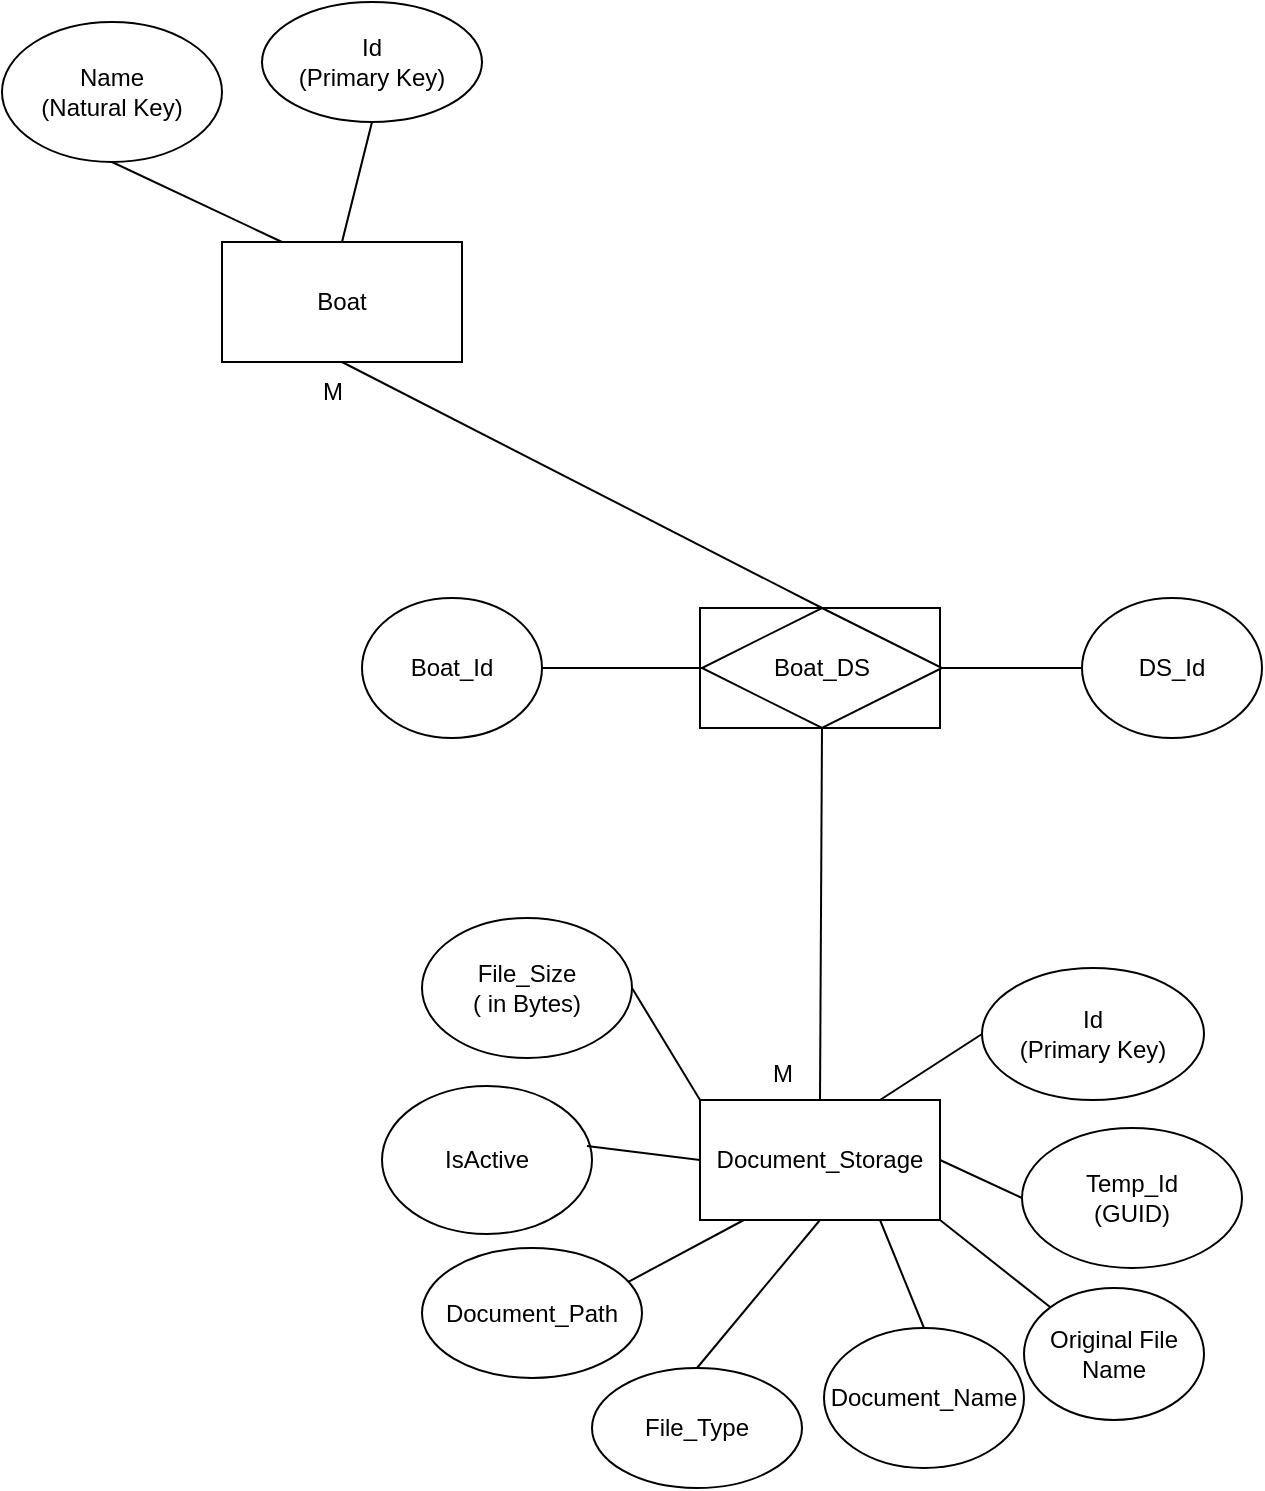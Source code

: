 <mxfile version="22.1.2" type="device">
  <diagram id="R2lEEEUBdFMjLlhIrx00" name="Page-1">
    <mxGraphModel dx="1098" dy="828" grid="1" gridSize="10" guides="1" tooltips="1" connect="1" arrows="1" fold="1" page="1" pageScale="1" pageWidth="850" pageHeight="1100" math="0" shadow="0" extFonts="Permanent Marker^https://fonts.googleapis.com/css?family=Permanent+Marker">
      <root>
        <mxCell id="0" />
        <mxCell id="1" parent="0" />
        <mxCell id="NTtUpl2yVdbHla2prtou-1" value="Boat" style="rounded=0;whiteSpace=wrap;html=1;" parent="1" vertex="1">
          <mxGeometry x="140" y="177" width="120" height="60" as="geometry" />
        </mxCell>
        <mxCell id="NTtUpl2yVdbHla2prtou-2" value="Id&lt;br&gt;(Primary Key)" style="ellipse;whiteSpace=wrap;html=1;" parent="1" vertex="1">
          <mxGeometry x="160" y="57" width="110" height="60" as="geometry" />
        </mxCell>
        <mxCell id="NTtUpl2yVdbHla2prtou-4" value="Name&lt;br&gt;(Natural Key)" style="ellipse;whiteSpace=wrap;html=1;" parent="1" vertex="1">
          <mxGeometry x="30" y="67" width="110" height="70" as="geometry" />
        </mxCell>
        <mxCell id="NTtUpl2yVdbHla2prtou-6" value="Document_Storage" style="rounded=0;whiteSpace=wrap;html=1;" parent="1" vertex="1">
          <mxGeometry x="379" y="606" width="120" height="60" as="geometry" />
        </mxCell>
        <mxCell id="NTtUpl2yVdbHla2prtou-7" value="Id&lt;br&gt;(Primary Key)" style="ellipse;whiteSpace=wrap;html=1;" parent="1" vertex="1">
          <mxGeometry x="520" y="540" width="111" height="66" as="geometry" />
        </mxCell>
        <mxCell id="NTtUpl2yVdbHla2prtou-9" value="" style="rounded=0;whiteSpace=wrap;html=1;" parent="1" vertex="1">
          <mxGeometry x="379" y="360" width="120" height="60" as="geometry" />
        </mxCell>
        <mxCell id="NTtUpl2yVdbHla2prtou-10" value="Boat_DS" style="rhombus;whiteSpace=wrap;html=1;" parent="1" vertex="1">
          <mxGeometry x="380" y="360" width="120" height="60" as="geometry" />
        </mxCell>
        <mxCell id="NTtUpl2yVdbHla2prtou-11" value="DS_Id" style="ellipse;whiteSpace=wrap;html=1;" parent="1" vertex="1">
          <mxGeometry x="570" y="355" width="90" height="70" as="geometry" />
        </mxCell>
        <mxCell id="NTtUpl2yVdbHla2prtou-12" value="" style="endArrow=none;html=1;rounded=0;entryX=0.5;entryY=1;entryDx=0;entryDy=0;exitX=0.5;exitY=0;exitDx=0;exitDy=0;" parent="1" source="NTtUpl2yVdbHla2prtou-1" target="NTtUpl2yVdbHla2prtou-2" edge="1">
          <mxGeometry width="50" height="50" relative="1" as="geometry">
            <mxPoint x="90" y="487" as="sourcePoint" />
            <mxPoint x="140" y="437" as="targetPoint" />
          </mxGeometry>
        </mxCell>
        <mxCell id="NTtUpl2yVdbHla2prtou-13" value="" style="endArrow=none;html=1;rounded=0;exitX=0.5;exitY=1;exitDx=0;exitDy=0;entryX=0.25;entryY=0;entryDx=0;entryDy=0;" parent="1" source="NTtUpl2yVdbHla2prtou-4" target="NTtUpl2yVdbHla2prtou-1" edge="1">
          <mxGeometry width="50" height="50" relative="1" as="geometry">
            <mxPoint x="400" y="457" as="sourcePoint" />
            <mxPoint x="450" y="407" as="targetPoint" />
          </mxGeometry>
        </mxCell>
        <mxCell id="NTtUpl2yVdbHla2prtou-14" value="" style="endArrow=none;html=1;rounded=0;exitX=0.5;exitY=1;exitDx=0;exitDy=0;entryX=0.5;entryY=0;entryDx=0;entryDy=0;" parent="1" source="NTtUpl2yVdbHla2prtou-1" target="NTtUpl2yVdbHla2prtou-10" edge="1">
          <mxGeometry width="50" height="50" relative="1" as="geometry">
            <mxPoint x="400" y="430" as="sourcePoint" />
            <mxPoint x="450" y="380" as="targetPoint" />
          </mxGeometry>
        </mxCell>
        <mxCell id="NTtUpl2yVdbHla2prtou-15" value="M" style="text;html=1;align=center;verticalAlign=middle;resizable=0;points=[];autosize=1;strokeColor=none;fillColor=none;" parent="1" vertex="1">
          <mxGeometry x="180" y="237" width="30" height="30" as="geometry" />
        </mxCell>
        <mxCell id="NTtUpl2yVdbHla2prtou-17" value="" style="endArrow=none;html=1;rounded=0;entryX=0;entryY=0.5;entryDx=0;entryDy=0;exitX=1;exitY=0.5;exitDx=0;exitDy=0;" parent="1" source="NTtUpl2yVdbHla2prtou-10" target="NTtUpl2yVdbHla2prtou-11" edge="1">
          <mxGeometry width="50" height="50" relative="1" as="geometry">
            <mxPoint x="400" y="430" as="sourcePoint" />
            <mxPoint x="450" y="380" as="targetPoint" />
          </mxGeometry>
        </mxCell>
        <mxCell id="NTtUpl2yVdbHla2prtou-18" value="" style="endArrow=none;html=1;rounded=0;exitX=0.75;exitY=0;exitDx=0;exitDy=0;entryX=0;entryY=0.5;entryDx=0;entryDy=0;" parent="1" source="NTtUpl2yVdbHla2prtou-6" target="NTtUpl2yVdbHla2prtou-7" edge="1">
          <mxGeometry width="50" height="50" relative="1" as="geometry">
            <mxPoint x="400" y="390" as="sourcePoint" />
            <mxPoint x="450" y="340" as="targetPoint" />
          </mxGeometry>
        </mxCell>
        <mxCell id="NTtUpl2yVdbHla2prtou-19" value="" style="endArrow=none;html=1;rounded=0;exitX=0.5;exitY=0;exitDx=0;exitDy=0;entryX=0.5;entryY=1;entryDx=0;entryDy=0;" parent="1" source="NTtUpl2yVdbHla2prtou-6" target="NTtUpl2yVdbHla2prtou-10" edge="1">
          <mxGeometry width="50" height="50" relative="1" as="geometry">
            <mxPoint x="400" y="430" as="sourcePoint" />
            <mxPoint x="450" y="380" as="targetPoint" />
          </mxGeometry>
        </mxCell>
        <mxCell id="NTtUpl2yVdbHla2prtou-20" value="M" style="text;html=1;align=center;verticalAlign=middle;resizable=0;points=[];autosize=1;strokeColor=none;fillColor=none;" parent="1" vertex="1">
          <mxGeometry x="405" y="578" width="30" height="30" as="geometry" />
        </mxCell>
        <mxCell id="NTtUpl2yVdbHla2prtou-21" value="Boat_Id" style="ellipse;whiteSpace=wrap;html=1;" parent="1" vertex="1">
          <mxGeometry x="210" y="355" width="90" height="70" as="geometry" />
        </mxCell>
        <mxCell id="NTtUpl2yVdbHla2prtou-22" value="" style="endArrow=none;html=1;rounded=0;exitX=1;exitY=0.5;exitDx=0;exitDy=0;" parent="1" source="NTtUpl2yVdbHla2prtou-21" target="NTtUpl2yVdbHla2prtou-10" edge="1">
          <mxGeometry width="50" height="50" relative="1" as="geometry">
            <mxPoint x="400" y="430" as="sourcePoint" />
            <mxPoint x="450" y="380" as="targetPoint" />
          </mxGeometry>
        </mxCell>
        <mxCell id="NTtUpl2yVdbHla2prtou-23" value="Temp_Id&lt;br&gt;(GUID)" style="ellipse;whiteSpace=wrap;html=1;" parent="1" vertex="1">
          <mxGeometry x="540" y="620" width="110" height="70" as="geometry" />
        </mxCell>
        <mxCell id="NTtUpl2yVdbHla2prtou-24" value="" style="endArrow=none;html=1;rounded=0;exitX=1;exitY=0.5;exitDx=0;exitDy=0;entryX=0;entryY=0.5;entryDx=0;entryDy=0;" parent="1" source="NTtUpl2yVdbHla2prtou-6" target="NTtUpl2yVdbHla2prtou-23" edge="1">
          <mxGeometry width="50" height="50" relative="1" as="geometry">
            <mxPoint x="400" y="390" as="sourcePoint" />
            <mxPoint x="450" y="340" as="targetPoint" />
          </mxGeometry>
        </mxCell>
        <mxCell id="NTtUpl2yVdbHla2prtou-25" value="Document_Name" style="ellipse;whiteSpace=wrap;html=1;" parent="1" vertex="1">
          <mxGeometry x="441" y="720" width="100" height="70" as="geometry" />
        </mxCell>
        <mxCell id="NTtUpl2yVdbHla2prtou-26" value="Document_Path" style="ellipse;whiteSpace=wrap;html=1;" parent="1" vertex="1">
          <mxGeometry x="240" y="680" width="110" height="65" as="geometry" />
        </mxCell>
        <mxCell id="NTtUpl2yVdbHla2prtou-27" value="IsActive" style="ellipse;whiteSpace=wrap;html=1;" parent="1" vertex="1">
          <mxGeometry x="220" y="599" width="105" height="74" as="geometry" />
        </mxCell>
        <mxCell id="NTtUpl2yVdbHla2prtou-28" value="" style="endArrow=none;html=1;rounded=0;exitX=0.976;exitY=0.405;exitDx=0;exitDy=0;exitPerimeter=0;entryX=0;entryY=0.5;entryDx=0;entryDy=0;" parent="1" source="NTtUpl2yVdbHla2prtou-27" target="NTtUpl2yVdbHla2prtou-6" edge="1">
          <mxGeometry width="50" height="50" relative="1" as="geometry">
            <mxPoint x="400" y="520" as="sourcePoint" />
            <mxPoint x="450" y="470" as="targetPoint" />
          </mxGeometry>
        </mxCell>
        <mxCell id="NTtUpl2yVdbHla2prtou-29" value="" style="endArrow=none;html=1;rounded=0;entryX=0.183;entryY=1;entryDx=0;entryDy=0;entryPerimeter=0;exitX=0.936;exitY=0.262;exitDx=0;exitDy=0;exitPerimeter=0;" parent="1" target="NTtUpl2yVdbHla2prtou-6" edge="1" source="NTtUpl2yVdbHla2prtou-26">
          <mxGeometry width="50" height="50" relative="1" as="geometry">
            <mxPoint x="370" y="710" as="sourcePoint" />
            <mxPoint x="450" y="470" as="targetPoint" />
          </mxGeometry>
        </mxCell>
        <mxCell id="NTtUpl2yVdbHla2prtou-30" value="" style="endArrow=none;html=1;rounded=0;exitX=0.5;exitY=0;exitDx=0;exitDy=0;entryX=0.75;entryY=1;entryDx=0;entryDy=0;" parent="1" source="NTtUpl2yVdbHla2prtou-25" target="NTtUpl2yVdbHla2prtou-6" edge="1">
          <mxGeometry width="50" height="50" relative="1" as="geometry">
            <mxPoint x="400" y="520" as="sourcePoint" />
            <mxPoint x="450" y="470" as="targetPoint" />
          </mxGeometry>
        </mxCell>
        <mxCell id="NTtUpl2yVdbHla2prtou-31" value="File_Size&lt;br&gt;( in Bytes)" style="ellipse;whiteSpace=wrap;html=1;" parent="1" vertex="1">
          <mxGeometry x="240" y="515" width="105" height="70" as="geometry" />
        </mxCell>
        <mxCell id="NTtUpl2yVdbHla2prtou-32" value="" style="endArrow=none;html=1;rounded=0;exitX=1;exitY=0.5;exitDx=0;exitDy=0;entryX=0;entryY=0;entryDx=0;entryDy=0;" parent="1" source="NTtUpl2yVdbHla2prtou-31" target="NTtUpl2yVdbHla2prtou-6" edge="1">
          <mxGeometry width="50" height="50" relative="1" as="geometry">
            <mxPoint x="400" y="520" as="sourcePoint" />
            <mxPoint x="450" y="470" as="targetPoint" />
          </mxGeometry>
        </mxCell>
        <mxCell id="CRwFxNgHaYNBXOy2s1yI-1" value="Original File Name" style="ellipse;whiteSpace=wrap;html=1;" vertex="1" parent="1">
          <mxGeometry x="541" y="700" width="90" height="66" as="geometry" />
        </mxCell>
        <mxCell id="CRwFxNgHaYNBXOy2s1yI-2" value="" style="endArrow=none;html=1;rounded=0;exitX=1;exitY=1;exitDx=0;exitDy=0;entryX=0;entryY=0;entryDx=0;entryDy=0;" edge="1" parent="1" source="NTtUpl2yVdbHla2prtou-6" target="CRwFxNgHaYNBXOy2s1yI-1">
          <mxGeometry width="50" height="50" relative="1" as="geometry">
            <mxPoint x="400" y="450" as="sourcePoint" />
            <mxPoint x="540" y="710" as="targetPoint" />
          </mxGeometry>
        </mxCell>
        <mxCell id="CRwFxNgHaYNBXOy2s1yI-3" value="File_Type" style="ellipse;whiteSpace=wrap;html=1;" vertex="1" parent="1">
          <mxGeometry x="325" y="740" width="105" height="60" as="geometry" />
        </mxCell>
        <mxCell id="CRwFxNgHaYNBXOy2s1yI-4" value="" style="endArrow=none;html=1;rounded=0;entryX=0.5;entryY=1;entryDx=0;entryDy=0;exitX=0.5;exitY=0;exitDx=0;exitDy=0;" edge="1" parent="1" source="CRwFxNgHaYNBXOy2s1yI-3" target="NTtUpl2yVdbHla2prtou-6">
          <mxGeometry width="50" height="50" relative="1" as="geometry">
            <mxPoint x="400" y="730" as="sourcePoint" />
            <mxPoint x="450" y="680" as="targetPoint" />
          </mxGeometry>
        </mxCell>
      </root>
    </mxGraphModel>
  </diagram>
</mxfile>

